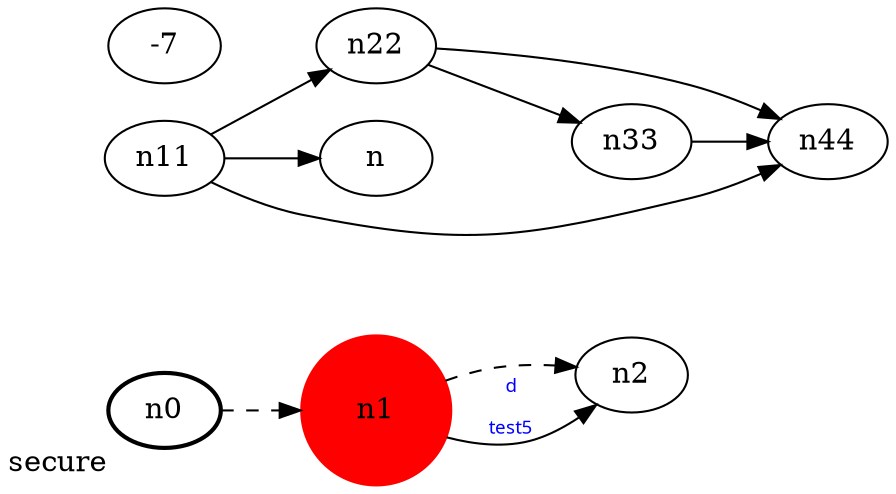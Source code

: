 digraph test5 {
	rankdir=LR;
	fontcolor=blue; /* c0; c1092959546710746234; c0 -- c1 */
	n0 [style=dotted, fillcolor="#123456"]; // c2; c3; c2 -- c3
	n1 [height=1, width=1, color=red, style=filled];
	n0 [style=bold, xlabel="secure"];
	n0 -> n1 -> n2[style=dashed];
	n1 -> n2 [fontname="comic sans", label="d\n\l\G", fontcolor=blue, fontsize=9];
	n11 -> n22;
	n11 -> n-7;
	n11 -> n44;
	n22 -> n33;
	n22 -> n44;
	n33 -> n44;
}
